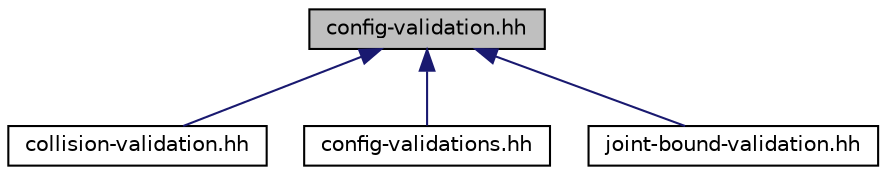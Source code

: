 digraph "config-validation.hh"
{
  edge [fontname="Helvetica",fontsize="10",labelfontname="Helvetica",labelfontsize="10"];
  node [fontname="Helvetica",fontsize="10",shape=record];
  Node1 [label="config-validation.hh",height=0.2,width=0.4,color="black", fillcolor="grey75", style="filled" fontcolor="black"];
  Node1 -> Node2 [dir="back",color="midnightblue",fontsize="10",style="solid",fontname="Helvetica"];
  Node2 [label="collision-validation.hh",height=0.2,width=0.4,color="black", fillcolor="white", style="filled",URL="$a00059.html"];
  Node1 -> Node3 [dir="back",color="midnightblue",fontsize="10",style="solid",fontname="Helvetica"];
  Node3 [label="config-validations.hh",height=0.2,width=0.4,color="black", fillcolor="white", style="filled",URL="$a00063.html"];
  Node1 -> Node4 [dir="back",color="midnightblue",fontsize="10",style="solid",fontname="Helvetica"];
  Node4 [label="joint-bound-validation.hh",height=0.2,width=0.4,color="black", fillcolor="white", style="filled",URL="$a00078.html"];
}
